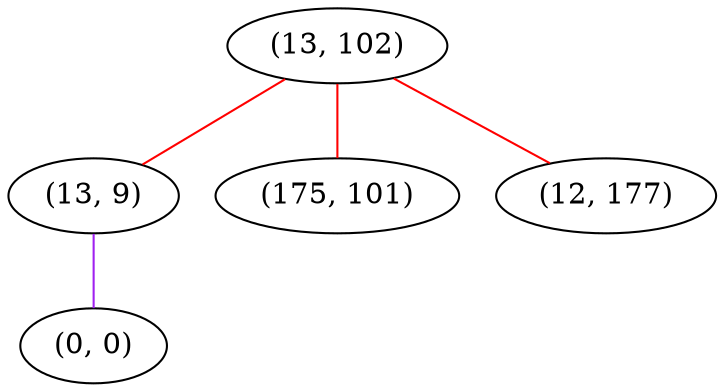 graph "" {
"(13, 102)";
"(13, 9)";
"(175, 101)";
"(12, 177)";
"(0, 0)";
"(13, 102)" -- "(13, 9)"  [color=red, key=0, weight=1];
"(13, 102)" -- "(175, 101)"  [color=red, key=0, weight=1];
"(13, 102)" -- "(12, 177)"  [color=red, key=0, weight=1];
"(13, 9)" -- "(0, 0)"  [color=purple, key=0, weight=4];
}
